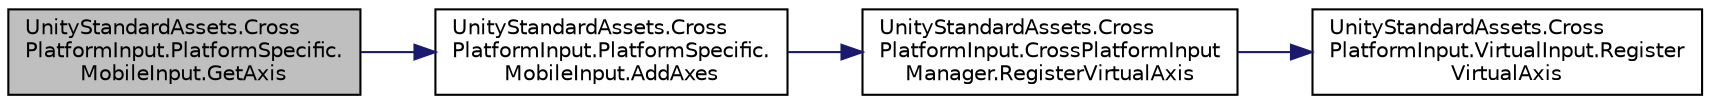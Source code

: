 digraph "UnityStandardAssets.CrossPlatformInput.PlatformSpecific.MobileInput.GetAxis"
{
 // LATEX_PDF_SIZE
  edge [fontname="Helvetica",fontsize="10",labelfontname="Helvetica",labelfontsize="10"];
  node [fontname="Helvetica",fontsize="10",shape=record];
  rankdir="LR";
  Node6 [label="UnityStandardAssets.Cross\lPlatformInput.PlatformSpecific.\lMobileInput.GetAxis",height=0.2,width=0.4,color="black", fillcolor="grey75", style="filled", fontcolor="black",tooltip=" "];
  Node6 -> Node7 [color="midnightblue",fontsize="10",style="solid",fontname="Helvetica"];
  Node7 [label="UnityStandardAssets.Cross\lPlatformInput.PlatformSpecific.\lMobileInput.AddAxes",height=0.2,width=0.4,color="black", fillcolor="white", style="filled",URL="$class_unity_standard_assets_1_1_cross_platform_input_1_1_platform_specific_1_1_mobile_input.html#ad537a4231ca85796d080772313166e96",tooltip=" "];
  Node7 -> Node8 [color="midnightblue",fontsize="10",style="solid",fontname="Helvetica"];
  Node8 [label="UnityStandardAssets.Cross\lPlatformInput.CrossPlatformInput\lManager.RegisterVirtualAxis",height=0.2,width=0.4,color="black", fillcolor="white", style="filled",URL="$class_unity_standard_assets_1_1_cross_platform_input_1_1_cross_platform_input_manager.html#a343c5d5b8bc64c0bace025f52e5e9c2d",tooltip=" "];
  Node8 -> Node9 [color="midnightblue",fontsize="10",style="solid",fontname="Helvetica"];
  Node9 [label="UnityStandardAssets.Cross\lPlatformInput.VirtualInput.Register\lVirtualAxis",height=0.2,width=0.4,color="black", fillcolor="white", style="filled",URL="$class_unity_standard_assets_1_1_cross_platform_input_1_1_virtual_input.html#aa530866e5a5597cee5f56a80b5074914",tooltip=" "];
}
